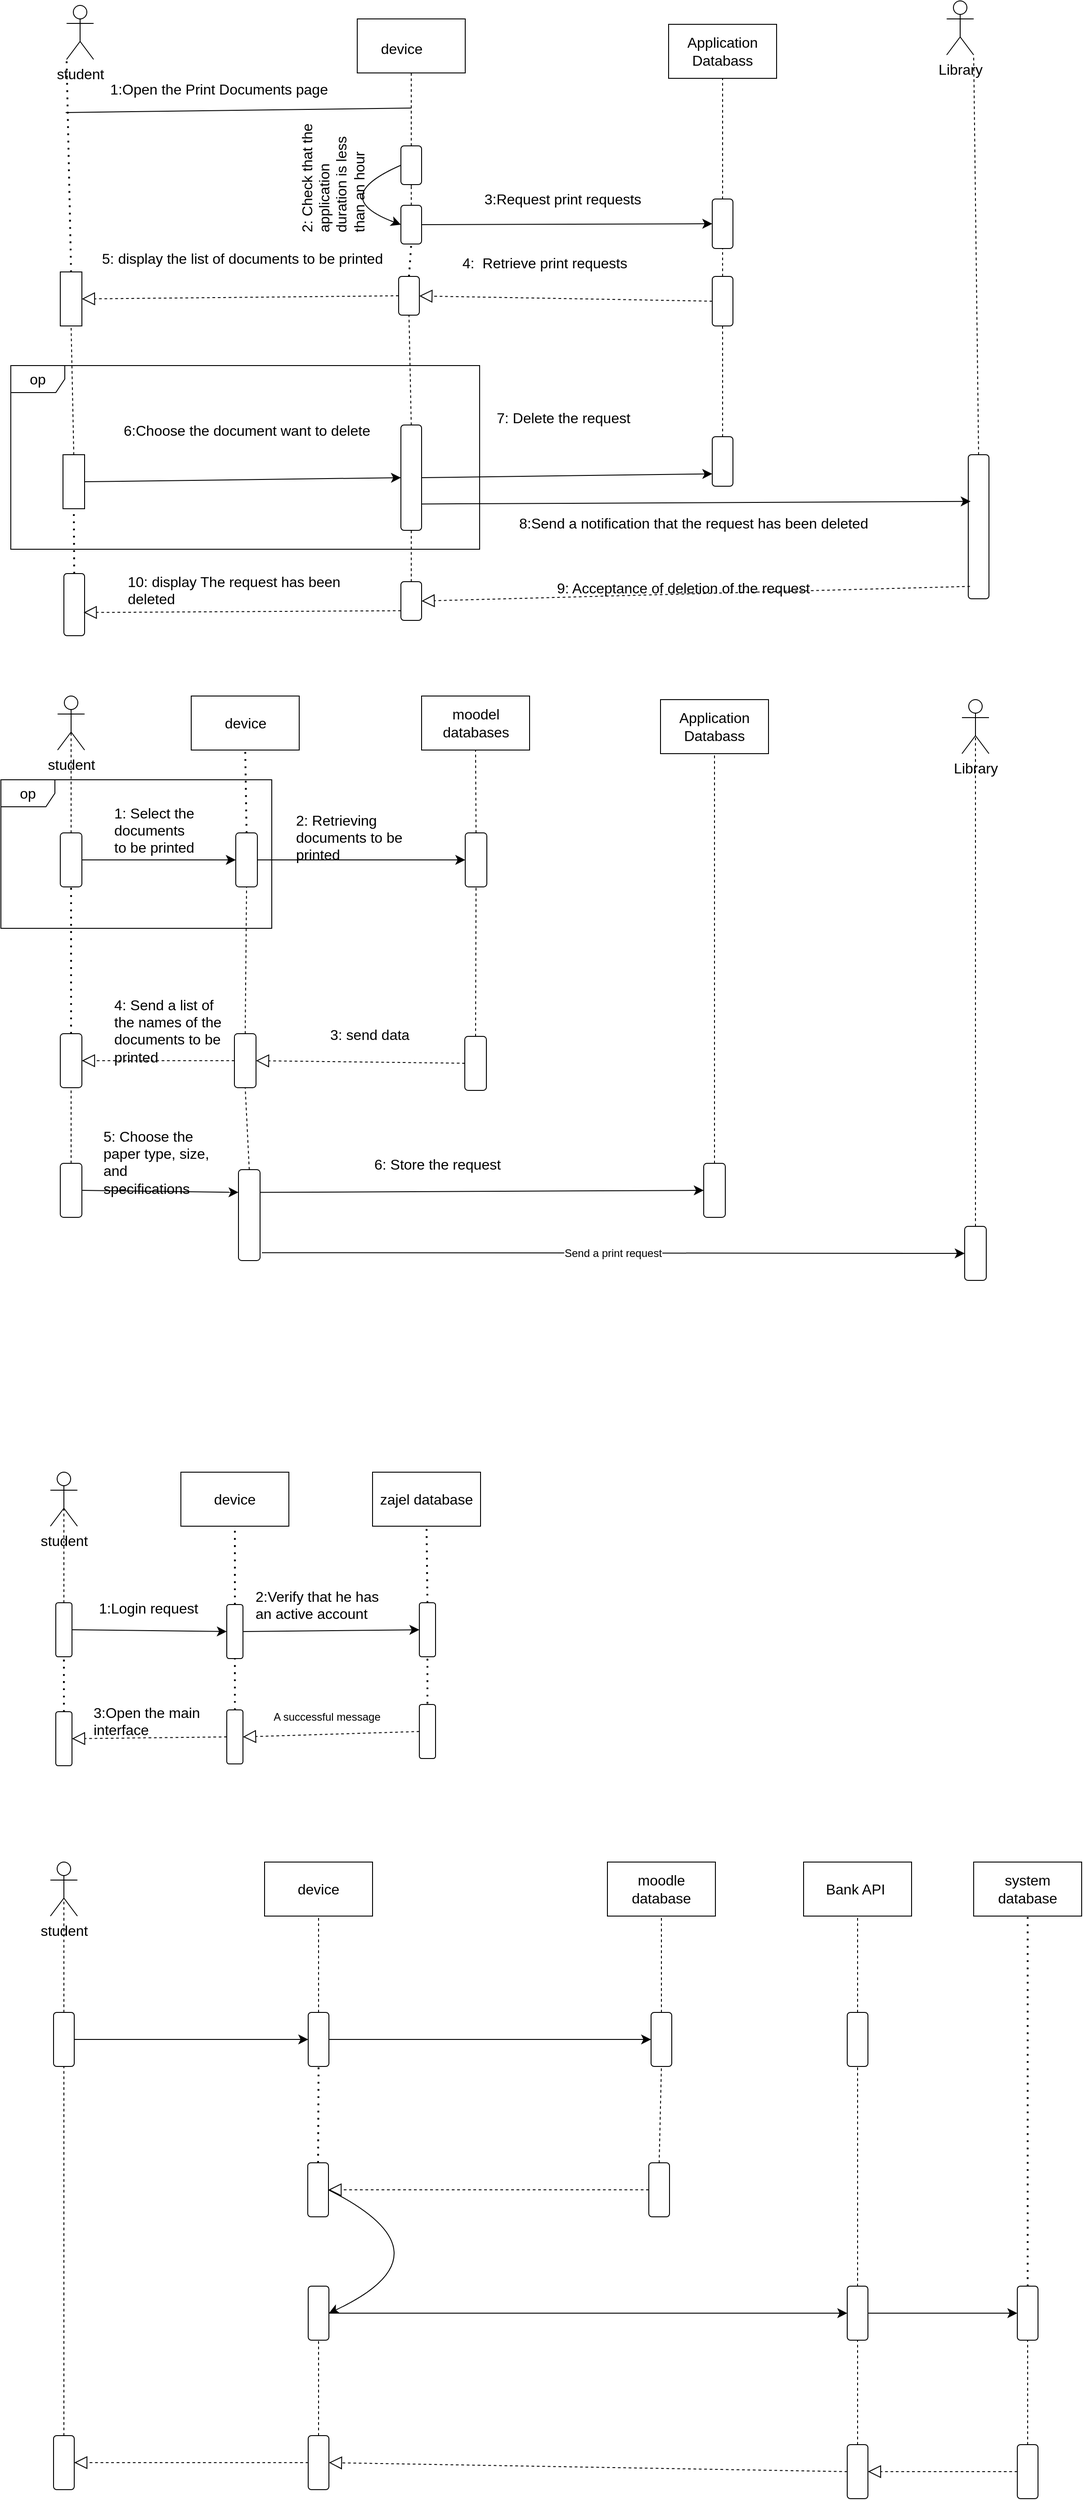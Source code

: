 <mxfile version="21.3.0" type="github">
  <diagram name="Page-1" id="_14LEz57tPDZyepLyran">
    <mxGraphModel dx="1800" dy="849" grid="0" gridSize="10" guides="1" tooltips="1" connect="1" arrows="1" fold="1" page="0" pageScale="1" pageWidth="827" pageHeight="1169" math="0" shadow="0">
      <root>
        <mxCell id="0" />
        <mxCell id="1" parent="0" />
        <mxCell id="Fv8zS5hwz5xopzhGxC3f-1" value="student" style="shape=umlActor;verticalLabelPosition=bottom;verticalAlign=top;html=1;outlineConnect=0;fontSize=16;" parent="1" vertex="1">
          <mxGeometry x="-217" y="24" width="30" height="60" as="geometry" />
        </mxCell>
        <mxCell id="Fv8zS5hwz5xopzhGxC3f-3" value="" style="rounded=0;whiteSpace=wrap;html=1;fontSize=16;" parent="1" vertex="1">
          <mxGeometry x="-224" y="320" width="24" height="60" as="geometry" />
        </mxCell>
        <mxCell id="Fv8zS5hwz5xopzhGxC3f-4" value="" style="endArrow=none;dashed=1;html=1;dashPattern=1 3;strokeWidth=2;rounded=0;fontSize=12;startSize=8;endSize=8;curved=1;exitX=0.5;exitY=0;exitDx=0;exitDy=0;entryX=0;entryY=1;entryDx=0;entryDy=0;entryPerimeter=0;" parent="1" source="Fv8zS5hwz5xopzhGxC3f-3" target="Fv8zS5hwz5xopzhGxC3f-1" edge="1">
          <mxGeometry width="50" height="50" relative="1" as="geometry">
            <mxPoint x="-297" y="158" as="sourcePoint" />
            <mxPoint x="-247" y="108" as="targetPoint" />
          </mxGeometry>
        </mxCell>
        <mxCell id="Fv8zS5hwz5xopzhGxC3f-5" value="" style="endArrow=none;html=1;rounded=0;fontSize=12;startSize=8;endSize=8;curved=1;" parent="1" edge="1">
          <mxGeometry width="50" height="50" relative="1" as="geometry">
            <mxPoint x="-218" y="143" as="sourcePoint" />
            <mxPoint x="166" y="138" as="targetPoint" />
          </mxGeometry>
        </mxCell>
        <mxCell id="Fv8zS5hwz5xopzhGxC3f-6" value="" style="rounded=0;whiteSpace=wrap;html=1;fontSize=16;" parent="1" vertex="1">
          <mxGeometry x="106" y="39" width="120" height="60" as="geometry" />
        </mxCell>
        <mxCell id="Fv8zS5hwz5xopzhGxC3f-7" value="device" style="text;html=1;align=center;verticalAlign=middle;resizable=0;points=[];autosize=1;strokeColor=none;fillColor=none;fontSize=16;" parent="1" vertex="1">
          <mxGeometry x="123" y="56" width="64" height="31" as="geometry" />
        </mxCell>
        <mxCell id="Fv8zS5hwz5xopzhGxC3f-8" value="1:Open the Print Documents page" style="text;html=1;align=center;verticalAlign=middle;resizable=0;points=[];autosize=1;strokeColor=none;fillColor=none;fontSize=16;" parent="1" vertex="1">
          <mxGeometry x="-178" y="101" width="260" height="31" as="geometry" />
        </mxCell>
        <mxCell id="Fv8zS5hwz5xopzhGxC3f-9" value="" style="endArrow=none;dashed=1;html=1;rounded=0;fontSize=12;startSize=8;endSize=8;curved=1;entryX=0.5;entryY=1;entryDx=0;entryDy=0;exitX=0.5;exitY=0;exitDx=0;exitDy=0;" parent="1" source="Fv8zS5hwz5xopzhGxC3f-31" target="Fv8zS5hwz5xopzhGxC3f-6" edge="1">
          <mxGeometry width="50" height="50" relative="1" as="geometry">
            <mxPoint x="166" y="225" as="sourcePoint" />
            <mxPoint x="168" y="220" as="targetPoint" />
          </mxGeometry>
        </mxCell>
        <mxCell id="Fv8zS5hwz5xopzhGxC3f-10" value="Application Databass" style="rounded=0;whiteSpace=wrap;html=1;fontSize=16;" parent="1" vertex="1">
          <mxGeometry x="452" y="45" width="120" height="60" as="geometry" />
        </mxCell>
        <mxCell id="Fv8zS5hwz5xopzhGxC3f-18" value="" style="endArrow=none;dashed=1;html=1;rounded=0;fontSize=12;startSize=8;endSize=8;curved=1;entryX=0.5;entryY=1;entryDx=0;entryDy=0;exitX=0.5;exitY=0;exitDx=0;exitDy=0;" parent="1" source="Fv8zS5hwz5xopzhGxC3f-19" target="Fv8zS5hwz5xopzhGxC3f-10" edge="1">
          <mxGeometry width="50" height="50" relative="1" as="geometry">
            <mxPoint x="508" y="233" as="sourcePoint" />
            <mxPoint x="503" y="217" as="targetPoint" />
          </mxGeometry>
        </mxCell>
        <mxCell id="Fv8zS5hwz5xopzhGxC3f-19" value="" style="rounded=1;whiteSpace=wrap;html=1;fontSize=16;" parent="1" vertex="1">
          <mxGeometry x="500.5" y="239" width="23" height="55" as="geometry" />
        </mxCell>
        <mxCell id="Fv8zS5hwz5xopzhGxC3f-20" value="" style="endArrow=classic;html=1;rounded=0;fontSize=12;startSize=8;endSize=8;curved=1;entryX=0;entryY=0.5;entryDx=0;entryDy=0;exitX=1;exitY=0.5;exitDx=0;exitDy=0;" parent="1" source="Fv8zS5hwz5xopzhGxC3f-49" target="Fv8zS5hwz5xopzhGxC3f-19" edge="1">
          <mxGeometry width="50" height="50" relative="1" as="geometry">
            <mxPoint x="177.5" y="246.5" as="sourcePoint" />
            <mxPoint x="484" y="258" as="targetPoint" />
          </mxGeometry>
        </mxCell>
        <mxCell id="Fv8zS5hwz5xopzhGxC3f-17" value="3:Request print requests" style="text;html=1;align=center;verticalAlign=middle;resizable=0;points=[];autosize=1;strokeColor=none;fillColor=none;fontSize=16;rotation=0;" parent="1" vertex="1">
          <mxGeometry x="238" y="223" width="192" height="31" as="geometry" />
        </mxCell>
        <mxCell id="Fv8zS5hwz5xopzhGxC3f-30" value="" style="endArrow=none;dashed=1;html=1;dashPattern=1 3;strokeWidth=2;rounded=0;fontSize=12;startSize=8;endSize=8;curved=1;exitX=0.5;exitY=0;exitDx=0;exitDy=0;entryX=0.5;entryY=1;entryDx=0;entryDy=0;" parent="1" source="Fv8zS5hwz5xopzhGxC3f-32" target="Fv8zS5hwz5xopzhGxC3f-49" edge="1">
          <mxGeometry width="50" height="50" relative="1" as="geometry">
            <mxPoint x="166" y="298" as="sourcePoint" />
            <mxPoint x="166" y="277" as="targetPoint" />
          </mxGeometry>
        </mxCell>
        <mxCell id="Fv8zS5hwz5xopzhGxC3f-32" value="" style="rounded=1;whiteSpace=wrap;html=1;fontSize=16;" parent="1" vertex="1">
          <mxGeometry x="152" y="325" width="23" height="43" as="geometry" />
        </mxCell>
        <mxCell id="Fv8zS5hwz5xopzhGxC3f-34" value="" style="endArrow=block;dashed=1;endFill=0;endSize=12;html=1;rounded=0;fontSize=12;curved=1;exitX=0;exitY=0.5;exitDx=0;exitDy=0;entryX=1;entryY=0.5;entryDx=0;entryDy=0;" parent="1" source="Fv8zS5hwz5xopzhGxC3f-32" target="Fv8zS5hwz5xopzhGxC3f-3" edge="1">
          <mxGeometry width="160" relative="1" as="geometry">
            <mxPoint x="152" y="338" as="sourcePoint" />
            <mxPoint x="51" y="359" as="targetPoint" />
          </mxGeometry>
        </mxCell>
        <mxCell id="Fv8zS5hwz5xopzhGxC3f-35" value="4:&amp;nbsp; Retrieve print requests" style="text;html=1;align=center;verticalAlign=middle;resizable=0;points=[];autosize=1;strokeColor=none;fillColor=none;fontSize=16;" parent="1" vertex="1">
          <mxGeometry x="213" y="294" width="201" height="31" as="geometry" />
        </mxCell>
        <mxCell id="Fv8zS5hwz5xopzhGxC3f-36" value="5: display the list of documents to be printed" style="text;html=1;align=center;verticalAlign=middle;resizable=0;points=[];autosize=1;strokeColor=none;fillColor=none;fontSize=16;" parent="1" vertex="1">
          <mxGeometry x="-187" y="289" width="330" height="31" as="geometry" />
        </mxCell>
        <mxCell id="Fv8zS5hwz5xopzhGxC3f-37" value="" style="endArrow=none;dashed=1;html=1;rounded=0;fontSize=12;startSize=8;endSize=8;curved=1;entryX=0.5;entryY=1;entryDx=0;entryDy=0;exitX=0.5;exitY=0;exitDx=0;exitDy=0;" parent="1" source="Fv8zS5hwz5xopzhGxC3f-39" target="Fv8zS5hwz5xopzhGxC3f-3" edge="1">
          <mxGeometry width="50" height="50" relative="1" as="geometry">
            <mxPoint x="-214" y="404" as="sourcePoint" />
            <mxPoint x="-258" y="461" as="targetPoint" />
          </mxGeometry>
        </mxCell>
        <mxCell id="Fv8zS5hwz5xopzhGxC3f-39" value="" style="rounded=0;whiteSpace=wrap;html=1;fontSize=16;" parent="1" vertex="1">
          <mxGeometry x="-221" y="523" width="24" height="60" as="geometry" />
        </mxCell>
        <mxCell id="Fv8zS5hwz5xopzhGxC3f-40" value="" style="endArrow=classic;html=1;rounded=0;fontSize=12;startSize=8;endSize=8;curved=1;exitX=1;exitY=0.5;exitDx=0;exitDy=0;entryX=0;entryY=0.5;entryDx=0;entryDy=0;" parent="1" source="Fv8zS5hwz5xopzhGxC3f-39" target="Fv8zS5hwz5xopzhGxC3f-42" edge="1">
          <mxGeometry width="50" height="50" relative="1" as="geometry">
            <mxPoint x="-66" y="475" as="sourcePoint" />
            <mxPoint x="132" y="434" as="targetPoint" />
          </mxGeometry>
        </mxCell>
        <mxCell id="Fv8zS5hwz5xopzhGxC3f-41" value="" style="endArrow=none;dashed=1;html=1;rounded=0;fontSize=12;startSize=8;endSize=8;curved=1;entryX=0.5;entryY=1;entryDx=0;entryDy=0;exitX=0.5;exitY=0;exitDx=0;exitDy=0;" parent="1" source="Fv8zS5hwz5xopzhGxC3f-42" target="Fv8zS5hwz5xopzhGxC3f-32" edge="1">
          <mxGeometry width="50" height="50" relative="1" as="geometry">
            <mxPoint x="166" y="398" as="sourcePoint" />
            <mxPoint x="243" y="439" as="targetPoint" />
          </mxGeometry>
        </mxCell>
        <mxCell id="Fv8zS5hwz5xopzhGxC3f-42" value="" style="rounded=1;whiteSpace=wrap;html=1;fontSize=16;" parent="1" vertex="1">
          <mxGeometry x="154.5" y="490" width="23" height="117" as="geometry" />
        </mxCell>
        <mxCell id="Fv8zS5hwz5xopzhGxC3f-46" value="6:Choose the document want to delete" style="text;html=1;align=center;verticalAlign=middle;resizable=0;points=[];autosize=1;strokeColor=none;fillColor=none;fontSize=16;" parent="1" vertex="1">
          <mxGeometry x="-163" y="480" width="292" height="31" as="geometry" />
        </mxCell>
        <mxCell id="Fv8zS5hwz5xopzhGxC3f-48" value="" style="endArrow=none;dashed=1;html=1;rounded=0;fontSize=12;startSize=8;endSize=8;curved=1;entryX=0.5;entryY=1;entryDx=0;entryDy=0;exitX=0.5;exitY=0;exitDx=0;exitDy=0;" parent="1" target="Fv8zS5hwz5xopzhGxC3f-31" edge="1">
          <mxGeometry width="50" height="50" relative="1" as="geometry">
            <mxPoint x="166" y="225" as="sourcePoint" />
            <mxPoint x="166" y="161" as="targetPoint" />
          </mxGeometry>
        </mxCell>
        <mxCell id="Fv8zS5hwz5xopzhGxC3f-51" style="edgeStyle=none;curved=1;rounded=0;orthogonalLoop=1;jettySize=auto;html=1;exitX=0;exitY=0.5;exitDx=0;exitDy=0;entryX=0;entryY=0.5;entryDx=0;entryDy=0;fontSize=12;startSize=8;endSize=8;" parent="1" source="Fv8zS5hwz5xopzhGxC3f-31" target="Fv8zS5hwz5xopzhGxC3f-49" edge="1">
          <mxGeometry relative="1" as="geometry">
            <Array as="points">
              <mxPoint x="73" y="237" />
            </Array>
          </mxGeometry>
        </mxCell>
        <mxCell id="Fv8zS5hwz5xopzhGxC3f-31" value="" style="rounded=1;whiteSpace=wrap;html=1;fontSize=16;" parent="1" vertex="1">
          <mxGeometry x="154.5" y="180" width="23" height="43" as="geometry" />
        </mxCell>
        <mxCell id="Fv8zS5hwz5xopzhGxC3f-49" value="" style="rounded=1;whiteSpace=wrap;html=1;fontSize=16;" parent="1" vertex="1">
          <mxGeometry x="154.5" y="246" width="23" height="43" as="geometry" />
        </mxCell>
        <mxCell id="Fv8zS5hwz5xopzhGxC3f-52" value="2: Check that the application duration is less than an hour" style="text;whiteSpace=wrap;html=1;fontSize=16;rotation=-90;" parent="1" vertex="1">
          <mxGeometry x="-15" y="189" width="138" height="41" as="geometry" />
        </mxCell>
        <mxCell id="Fv8zS5hwz5xopzhGxC3f-53" value="" style="rounded=1;whiteSpace=wrap;html=1;fontSize=16;" parent="1" vertex="1">
          <mxGeometry x="500.5" y="325" width="23" height="55" as="geometry" />
        </mxCell>
        <mxCell id="Fv8zS5hwz5xopzhGxC3f-54" value="" style="endArrow=none;dashed=1;html=1;rounded=0;fontSize=12;startSize=8;endSize=8;curved=1;entryX=0.5;entryY=1;entryDx=0;entryDy=0;exitX=0.5;exitY=0;exitDx=0;exitDy=0;" parent="1" source="Fv8zS5hwz5xopzhGxC3f-53" target="Fv8zS5hwz5xopzhGxC3f-19" edge="1">
          <mxGeometry width="50" height="50" relative="1" as="geometry">
            <mxPoint x="295" y="535" as="sourcePoint" />
            <mxPoint x="345" y="485" as="targetPoint" />
          </mxGeometry>
        </mxCell>
        <mxCell id="Fv8zS5hwz5xopzhGxC3f-55" value="" style="endArrow=none;dashed=1;html=1;rounded=0;fontSize=12;startSize=8;endSize=8;curved=1;exitX=0.5;exitY=0;exitDx=0;exitDy=0;entryX=0.5;entryY=1;entryDx=0;entryDy=0;" parent="1" source="Fv8zS5hwz5xopzhGxC3f-49" target="Fv8zS5hwz5xopzhGxC3f-31" edge="1">
          <mxGeometry width="50" height="50" relative="1" as="geometry">
            <mxPoint x="522" y="249" as="sourcePoint" />
            <mxPoint x="168" y="226" as="targetPoint" />
          </mxGeometry>
        </mxCell>
        <mxCell id="Fv8zS5hwz5xopzhGxC3f-57" value="" style="endArrow=block;dashed=1;endFill=0;endSize=12;html=1;rounded=0;fontSize=12;curved=1;exitX=0;exitY=0.5;exitDx=0;exitDy=0;" parent="1" source="Fv8zS5hwz5xopzhGxC3f-53" target="Fv8zS5hwz5xopzhGxC3f-32" edge="1">
          <mxGeometry width="160" relative="1" as="geometry">
            <mxPoint x="278" y="364" as="sourcePoint" />
            <mxPoint x="438" y="364" as="targetPoint" />
          </mxGeometry>
        </mxCell>
        <mxCell id="Fv8zS5hwz5xopzhGxC3f-58" value="" style="endArrow=none;dashed=1;html=1;rounded=0;fontSize=12;startSize=8;endSize=8;curved=1;entryX=0.5;entryY=1;entryDx=0;entryDy=0;exitX=0.5;exitY=0;exitDx=0;exitDy=0;" parent="1" source="Fv8zS5hwz5xopzhGxC3f-59" target="Fv8zS5hwz5xopzhGxC3f-53" edge="1">
          <mxGeometry width="50" height="50" relative="1" as="geometry">
            <mxPoint x="508" y="466" as="sourcePoint" />
            <mxPoint x="465" y="465" as="targetPoint" />
          </mxGeometry>
        </mxCell>
        <mxCell id="Fv8zS5hwz5xopzhGxC3f-59" value="" style="rounded=1;whiteSpace=wrap;html=1;fontSize=16;" parent="1" vertex="1">
          <mxGeometry x="500.5" y="503" width="23" height="55" as="geometry" />
        </mxCell>
        <mxCell id="Fv8zS5hwz5xopzhGxC3f-60" value="" style="endArrow=classic;html=1;rounded=0;fontSize=12;startSize=8;endSize=8;curved=1;exitX=1;exitY=0.5;exitDx=0;exitDy=0;entryX=0;entryY=0.75;entryDx=0;entryDy=0;" parent="1" source="Fv8zS5hwz5xopzhGxC3f-42" target="Fv8zS5hwz5xopzhGxC3f-59" edge="1">
          <mxGeometry width="50" height="50" relative="1" as="geometry">
            <mxPoint x="280" y="578" as="sourcePoint" />
            <mxPoint x="330" y="528" as="targetPoint" />
          </mxGeometry>
        </mxCell>
        <mxCell id="Fv8zS5hwz5xopzhGxC3f-61" value="7: Delete the request" style="text;whiteSpace=wrap;html=1;fontSize=16;" parent="1" vertex="1">
          <mxGeometry x="259.003" y="466.0" width="159" height="41" as="geometry" />
        </mxCell>
        <mxCell id="Fv8zS5hwz5xopzhGxC3f-63" value="" style="endArrow=none;dashed=1;html=1;rounded=0;fontSize=12;startSize=8;endSize=8;curved=1;entryX=1;entryY=1;entryDx=0;entryDy=0;exitX=0.5;exitY=0;exitDx=0;exitDy=0;entryPerimeter=0;" parent="1" source="Fv8zS5hwz5xopzhGxC3f-64" target="Fv8zS5hwz5xopzhGxC3f-78" edge="1">
          <mxGeometry width="50" height="50" relative="1" as="geometry">
            <mxPoint x="782" y="409" as="sourcePoint" />
            <mxPoint x="782" y="105" as="targetPoint" />
          </mxGeometry>
        </mxCell>
        <mxCell id="Fv8zS5hwz5xopzhGxC3f-64" value="" style="rounded=1;whiteSpace=wrap;html=1;fontSize=16;" parent="1" vertex="1">
          <mxGeometry x="785" y="523" width="23" height="160" as="geometry" />
        </mxCell>
        <mxCell id="Fv8zS5hwz5xopzhGxC3f-66" value="" style="endArrow=classic;html=1;rounded=0;fontSize=12;startSize=8;endSize=8;curved=1;exitX=1;exitY=0.75;exitDx=0;exitDy=0;entryX=0.116;entryY=0.324;entryDx=0;entryDy=0;entryPerimeter=0;" parent="1" source="Fv8zS5hwz5xopzhGxC3f-42" target="Fv8zS5hwz5xopzhGxC3f-64" edge="1">
          <mxGeometry width="50" height="50" relative="1" as="geometry">
            <mxPoint x="213" y="601" as="sourcePoint" />
            <mxPoint x="743" y="564" as="targetPoint" />
          </mxGeometry>
        </mxCell>
        <mxCell id="Fv8zS5hwz5xopzhGxC3f-68" value="8:Send a notification that the request has been deleted" style="text;whiteSpace=wrap;html=1;fontSize=16;" parent="1" vertex="1">
          <mxGeometry x="284.003" y="582.997" width="403" height="41" as="geometry" />
        </mxCell>
        <mxCell id="Fv8zS5hwz5xopzhGxC3f-69" value="" style="endArrow=none;dashed=1;html=1;rounded=0;fontSize=12;startSize=8;endSize=8;curved=1;entryX=0.5;entryY=1;entryDx=0;entryDy=0;exitX=0.5;exitY=0;exitDx=0;exitDy=0;" parent="1" source="Fv8zS5hwz5xopzhGxC3f-70" target="Fv8zS5hwz5xopzhGxC3f-42" edge="1">
          <mxGeometry width="50" height="50" relative="1" as="geometry">
            <mxPoint x="162" y="667" as="sourcePoint" />
            <mxPoint x="160" y="689" as="targetPoint" />
          </mxGeometry>
        </mxCell>
        <mxCell id="Fv8zS5hwz5xopzhGxC3f-70" value="" style="rounded=1;whiteSpace=wrap;html=1;fontSize=16;" parent="1" vertex="1">
          <mxGeometry x="154.5" y="664" width="23" height="43" as="geometry" />
        </mxCell>
        <mxCell id="Fv8zS5hwz5xopzhGxC3f-71" value="" style="endArrow=block;dashed=1;endFill=0;endSize=12;html=1;rounded=0;fontSize=12;curved=1;exitX=0.087;exitY=0.914;exitDx=0;exitDy=0;entryX=1;entryY=0.5;entryDx=0;entryDy=0;exitPerimeter=0;" parent="1" source="Fv8zS5hwz5xopzhGxC3f-64" target="Fv8zS5hwz5xopzhGxC3f-70" edge="1">
          <mxGeometry width="160" relative="1" as="geometry">
            <mxPoint x="585" y="670" as="sourcePoint" />
            <mxPoint x="259" y="664" as="targetPoint" />
          </mxGeometry>
        </mxCell>
        <mxCell id="Fv8zS5hwz5xopzhGxC3f-72" value="9: Acceptance of deletion of the request" style="text;whiteSpace=wrap;html=1;fontSize=16;" parent="1" vertex="1">
          <mxGeometry x="326.0" y="655.0" width="292" height="41" as="geometry" />
        </mxCell>
        <mxCell id="Fv8zS5hwz5xopzhGxC3f-73" value="" style="endArrow=none;dashed=1;html=1;dashPattern=1 3;strokeWidth=2;rounded=0;fontSize=12;startSize=8;endSize=8;curved=1;entryX=0.5;entryY=1;entryDx=0;entryDy=0;exitX=0.5;exitY=0;exitDx=0;exitDy=0;" parent="1" source="Fv8zS5hwz5xopzhGxC3f-74" target="Fv8zS5hwz5xopzhGxC3f-39" edge="1">
          <mxGeometry width="50" height="50" relative="1" as="geometry">
            <mxPoint x="-209" y="645" as="sourcePoint" />
            <mxPoint x="-261" y="652" as="targetPoint" />
          </mxGeometry>
        </mxCell>
        <mxCell id="Fv8zS5hwz5xopzhGxC3f-74" value="" style="rounded=1;whiteSpace=wrap;html=1;fontSize=16;" parent="1" vertex="1">
          <mxGeometry x="-220" y="655" width="23" height="69" as="geometry" />
        </mxCell>
        <mxCell id="Fv8zS5hwz5xopzhGxC3f-75" value="" style="endArrow=block;dashed=1;endFill=0;endSize=12;html=1;rounded=0;fontSize=12;curved=1;exitX=0;exitY=0.75;exitDx=0;exitDy=0;entryX=0.957;entryY=0.627;entryDx=0;entryDy=0;entryPerimeter=0;" parent="1" source="Fv8zS5hwz5xopzhGxC3f-70" target="Fv8zS5hwz5xopzhGxC3f-74" edge="1">
          <mxGeometry width="160" relative="1" as="geometry">
            <mxPoint x="477" y="792" as="sourcePoint" />
            <mxPoint x="-115" y="800" as="targetPoint" />
          </mxGeometry>
        </mxCell>
        <mxCell id="Fv8zS5hwz5xopzhGxC3f-76" value="10: display The request has been deleted" style="text;whiteSpace=wrap;html=1;fontSize=16;" parent="1" vertex="1">
          <mxGeometry x="-151.0" y="648.0" width="285" height="41" as="geometry" />
        </mxCell>
        <mxCell id="Fv8zS5hwz5xopzhGxC3f-77" value="op" style="shape=umlFrame;whiteSpace=wrap;html=1;pointerEvents=0;fontSize=16;" parent="1" vertex="1">
          <mxGeometry x="-279" y="424" width="521" height="204" as="geometry" />
        </mxCell>
        <mxCell id="Fv8zS5hwz5xopzhGxC3f-78" value="Library" style="shape=umlActor;verticalLabelPosition=bottom;verticalAlign=top;html=1;outlineConnect=0;fontSize=16;" parent="1" vertex="1">
          <mxGeometry x="761" y="19" width="30" height="60" as="geometry" />
        </mxCell>
        <mxCell id="Fv8zS5hwz5xopzhGxC3f-81" value="student" style="shape=umlActor;verticalLabelPosition=bottom;verticalAlign=top;html=1;outlineConnect=0;fontSize=16;" parent="1" vertex="1">
          <mxGeometry x="-227" y="791" width="30" height="60" as="geometry" />
        </mxCell>
        <mxCell id="Fv8zS5hwz5xopzhGxC3f-82" value="device" style="rounded=0;whiteSpace=wrap;html=1;fontSize=16;" parent="1" vertex="1">
          <mxGeometry x="-78.5" y="791" width="120" height="60" as="geometry" />
        </mxCell>
        <mxCell id="Fv8zS5hwz5xopzhGxC3f-83" value="" style="endArrow=none;dashed=1;html=1;rounded=0;fontSize=12;startSize=8;endSize=8;curved=1;entryX=0.5;entryY=0.5;entryDx=0;entryDy=0;entryPerimeter=0;exitX=0.5;exitY=0;exitDx=0;exitDy=0;" parent="1" source="Fv8zS5hwz5xopzhGxC3f-84" target="Fv8zS5hwz5xopzhGxC3f-81" edge="1">
          <mxGeometry width="50" height="50" relative="1" as="geometry">
            <mxPoint x="-212" y="950" as="sourcePoint" />
            <mxPoint x="-165" y="941" as="targetPoint" />
          </mxGeometry>
        </mxCell>
        <mxCell id="Fv8zS5hwz5xopzhGxC3f-88" style="edgeStyle=none;curved=1;rounded=0;orthogonalLoop=1;jettySize=auto;html=1;exitX=1;exitY=0.5;exitDx=0;exitDy=0;fontSize=12;startSize=8;endSize=8;" parent="1" source="Fv8zS5hwz5xopzhGxC3f-84" target="Fv8zS5hwz5xopzhGxC3f-86" edge="1">
          <mxGeometry relative="1" as="geometry" />
        </mxCell>
        <mxCell id="Fv8zS5hwz5xopzhGxC3f-84" value="" style="rounded=1;whiteSpace=wrap;html=1;fontSize=16;" parent="1" vertex="1">
          <mxGeometry x="-224" y="943" width="24" height="60" as="geometry" />
        </mxCell>
        <mxCell id="Fv8zS5hwz5xopzhGxC3f-85" value="" style="endArrow=none;dashed=1;html=1;dashPattern=1 3;strokeWidth=2;rounded=0;fontSize=12;startSize=8;endSize=8;curved=1;entryX=0.5;entryY=1;entryDx=0;entryDy=0;exitX=0.5;exitY=0;exitDx=0;exitDy=0;" parent="1" source="Fv8zS5hwz5xopzhGxC3f-86" target="Fv8zS5hwz5xopzhGxC3f-82" edge="1">
          <mxGeometry width="50" height="50" relative="1" as="geometry">
            <mxPoint x="-18" y="915" as="sourcePoint" />
            <mxPoint x="24" y="943" as="targetPoint" />
          </mxGeometry>
        </mxCell>
        <mxCell id="Fv8zS5hwz5xopzhGxC3f-93" style="edgeStyle=none;curved=1;rounded=0;orthogonalLoop=1;jettySize=auto;html=1;exitX=1;exitY=0.5;exitDx=0;exitDy=0;entryX=0;entryY=0.5;entryDx=0;entryDy=0;fontSize=12;startSize=8;endSize=8;" parent="1" source="Fv8zS5hwz5xopzhGxC3f-86" target="Fv8zS5hwz5xopzhGxC3f-92" edge="1">
          <mxGeometry relative="1" as="geometry" />
        </mxCell>
        <mxCell id="Fv8zS5hwz5xopzhGxC3f-86" value="" style="rounded=1;whiteSpace=wrap;html=1;fontSize=16;" parent="1" vertex="1">
          <mxGeometry x="-29" y="943" width="24" height="60" as="geometry" />
        </mxCell>
        <mxCell id="Fv8zS5hwz5xopzhGxC3f-89" value="1: Select the documents to be printed" style="text;whiteSpace=wrap;html=1;fontSize=16;" parent="1" vertex="1">
          <mxGeometry x="-166" y="905" width="91" height="41" as="geometry" />
        </mxCell>
        <mxCell id="Fv8zS5hwz5xopzhGxC3f-90" value="moodel databases" style="rounded=0;whiteSpace=wrap;html=1;fontSize=16;" parent="1" vertex="1">
          <mxGeometry x="177.5" y="791" width="120" height="60" as="geometry" />
        </mxCell>
        <mxCell id="Fv8zS5hwz5xopzhGxC3f-91" value="" style="endArrow=none;dashed=1;html=1;rounded=0;fontSize=12;startSize=8;endSize=8;curved=1;entryX=0.5;entryY=1;entryDx=0;entryDy=0;exitX=0.5;exitY=0;exitDx=0;exitDy=0;" parent="1" source="Fv8zS5hwz5xopzhGxC3f-92" target="Fv8zS5hwz5xopzhGxC3f-90" edge="1">
          <mxGeometry width="50" height="50" relative="1" as="geometry">
            <mxPoint x="233" y="914" as="sourcePoint" />
            <mxPoint x="235" y="927" as="targetPoint" />
          </mxGeometry>
        </mxCell>
        <mxCell id="Fv8zS5hwz5xopzhGxC3f-92" value="" style="rounded=1;whiteSpace=wrap;html=1;fontSize=16;" parent="1" vertex="1">
          <mxGeometry x="226" y="943" width="24" height="60" as="geometry" />
        </mxCell>
        <mxCell id="Fv8zS5hwz5xopzhGxC3f-94" value="2: Retrieving documents to be printed" style="text;whiteSpace=wrap;html=1;fontSize=16;" parent="1" vertex="1">
          <mxGeometry x="36" y="913" width="139" height="41" as="geometry" />
        </mxCell>
        <mxCell id="Fv8zS5hwz5xopzhGxC3f-95" value="" style="endArrow=none;dashed=1;html=1;rounded=0;fontSize=12;startSize=8;endSize=8;curved=1;entryX=0.5;entryY=1;entryDx=0;entryDy=0;exitX=0.5;exitY=0;exitDx=0;exitDy=0;" parent="1" source="Fv8zS5hwz5xopzhGxC3f-98" target="Fv8zS5hwz5xopzhGxC3f-92" edge="1">
          <mxGeometry width="50" height="50" relative="1" as="geometry">
            <mxPoint x="238" y="1058" as="sourcePoint" />
            <mxPoint x="237" y="1062" as="targetPoint" />
          </mxGeometry>
        </mxCell>
        <mxCell id="Fv8zS5hwz5xopzhGxC3f-96" value="" style="rounded=1;whiteSpace=wrap;html=1;fontSize=16;" parent="1" vertex="1">
          <mxGeometry x="-224" y="1166" width="24" height="60" as="geometry" />
        </mxCell>
        <mxCell id="Fv8zS5hwz5xopzhGxC3f-97" value="" style="rounded=1;whiteSpace=wrap;html=1;fontSize=16;" parent="1" vertex="1">
          <mxGeometry x="-30.5" y="1166" width="24" height="60" as="geometry" />
        </mxCell>
        <mxCell id="Fv8zS5hwz5xopzhGxC3f-98" value="" style="rounded=1;whiteSpace=wrap;html=1;fontSize=16;" parent="1" vertex="1">
          <mxGeometry x="225.5" y="1169" width="24" height="60" as="geometry" />
        </mxCell>
        <mxCell id="Fv8zS5hwz5xopzhGxC3f-101" value="" style="endArrow=none;dashed=1;html=1;rounded=0;fontSize=12;startSize=8;endSize=8;curved=1;entryX=0.5;entryY=1;entryDx=0;entryDy=0;exitX=0.5;exitY=0;exitDx=0;exitDy=0;" parent="1" source="Fv8zS5hwz5xopzhGxC3f-97" target="Fv8zS5hwz5xopzhGxC3f-86" edge="1">
          <mxGeometry width="50" height="50" relative="1" as="geometry">
            <mxPoint x="-46" y="1259" as="sourcePoint" />
            <mxPoint x="4" y="1209" as="targetPoint" />
          </mxGeometry>
        </mxCell>
        <mxCell id="Fv8zS5hwz5xopzhGxC3f-102" value="" style="endArrow=none;dashed=1;html=1;dashPattern=1 3;strokeWidth=2;rounded=0;fontSize=12;startSize=8;endSize=8;curved=1;entryX=0.5;entryY=1;entryDx=0;entryDy=0;exitX=0.5;exitY=0;exitDx=0;exitDy=0;" parent="1" source="Fv8zS5hwz5xopzhGxC3f-96" target="Fv8zS5hwz5xopzhGxC3f-84" edge="1">
          <mxGeometry width="50" height="50" relative="1" as="geometry">
            <mxPoint x="-365" y="1261" as="sourcePoint" />
            <mxPoint x="-315" y="1211" as="targetPoint" />
          </mxGeometry>
        </mxCell>
        <mxCell id="Fv8zS5hwz5xopzhGxC3f-103" value="" style="endArrow=block;dashed=1;endFill=0;endSize=12;html=1;rounded=0;fontSize=12;curved=1;entryX=1;entryY=0.5;entryDx=0;entryDy=0;" parent="1" source="Fv8zS5hwz5xopzhGxC3f-98" target="Fv8zS5hwz5xopzhGxC3f-97" edge="1">
          <mxGeometry width="160" relative="1" as="geometry">
            <mxPoint x="73" y="1215" as="sourcePoint" />
            <mxPoint x="233" y="1215" as="targetPoint" />
          </mxGeometry>
        </mxCell>
        <mxCell id="Fv8zS5hwz5xopzhGxC3f-104" value="" style="endArrow=block;dashed=1;endFill=0;endSize=12;html=1;rounded=0;fontSize=12;curved=1;exitX=0;exitY=0.5;exitDx=0;exitDy=0;entryX=1;entryY=0.5;entryDx=0;entryDy=0;" parent="1" source="Fv8zS5hwz5xopzhGxC3f-97" target="Fv8zS5hwz5xopzhGxC3f-96" edge="1">
          <mxGeometry width="160" relative="1" as="geometry">
            <mxPoint x="-117" y="1177" as="sourcePoint" />
            <mxPoint x="43" y="1177" as="targetPoint" />
          </mxGeometry>
        </mxCell>
        <mxCell id="Fv8zS5hwz5xopzhGxC3f-105" value="op" style="shape=umlFrame;whiteSpace=wrap;html=1;pointerEvents=0;fontSize=16;" parent="1" vertex="1">
          <mxGeometry x="-290" y="884" width="301" height="165" as="geometry" />
        </mxCell>
        <mxCell id="Fv8zS5hwz5xopzhGxC3f-106" value="4: Send a list of the names of the documents to be printed" style="text;whiteSpace=wrap;html=1;fontSize=16;" parent="1" vertex="1">
          <mxGeometry x="-166" y="1118" width="122" height="41" as="geometry" />
        </mxCell>
        <mxCell id="Fv8zS5hwz5xopzhGxC3f-107" value="3: send data" style="text;whiteSpace=wrap;html=1;fontSize=16;" parent="1" vertex="1">
          <mxGeometry x="73.999" y="1150.998" width="98" height="41" as="geometry" />
        </mxCell>
        <mxCell id="Fv8zS5hwz5xopzhGxC3f-108" value="" style="endArrow=none;dashed=1;html=1;rounded=0;fontSize=12;startSize=8;endSize=8;curved=1;entryX=0.5;entryY=1;entryDx=0;entryDy=0;exitX=0.5;exitY=0;exitDx=0;exitDy=0;" parent="1" source="Fv8zS5hwz5xopzhGxC3f-114" target="Fv8zS5hwz5xopzhGxC3f-96" edge="1">
          <mxGeometry width="50" height="50" relative="1" as="geometry">
            <mxPoint x="-216" y="1292" as="sourcePoint" />
            <mxPoint x="-215" y="1298" as="targetPoint" />
          </mxGeometry>
        </mxCell>
        <mxCell id="Fv8zS5hwz5xopzhGxC3f-111" value="" style="endArrow=none;dashed=1;html=1;rounded=0;fontSize=12;startSize=8;endSize=8;curved=1;entryX=0.5;entryY=1;entryDx=0;entryDy=0;exitX=0.5;exitY=0;exitDx=0;exitDy=0;" parent="1" source="Fv8zS5hwz5xopzhGxC3f-113" target="Fv8zS5hwz5xopzhGxC3f-97" edge="1">
          <mxGeometry width="50" height="50" relative="1" as="geometry">
            <mxPoint x="7" y="1300" as="sourcePoint" />
            <mxPoint x="11" y="1234" as="targetPoint" />
          </mxGeometry>
        </mxCell>
        <mxCell id="Fv8zS5hwz5xopzhGxC3f-113" value="" style="rounded=1;whiteSpace=wrap;html=1;fontSize=16;" parent="1" vertex="1">
          <mxGeometry x="-26" y="1317" width="24" height="101" as="geometry" />
        </mxCell>
        <mxCell id="Fv8zS5hwz5xopzhGxC3f-114" value="" style="rounded=1;whiteSpace=wrap;html=1;fontSize=16;" parent="1" vertex="1">
          <mxGeometry x="-224" y="1310" width="24" height="60" as="geometry" />
        </mxCell>
        <mxCell id="Fv8zS5hwz5xopzhGxC3f-115" value="" style="endArrow=classic;html=1;rounded=0;fontSize=12;startSize=8;endSize=8;curved=1;exitX=1;exitY=0.5;exitDx=0;exitDy=0;entryX=0;entryY=0.25;entryDx=0;entryDy=0;" parent="1" source="Fv8zS5hwz5xopzhGxC3f-114" target="Fv8zS5hwz5xopzhGxC3f-113" edge="1">
          <mxGeometry width="50" height="50" relative="1" as="geometry">
            <mxPoint x="-182" y="1418" as="sourcePoint" />
            <mxPoint x="-132" y="1368" as="targetPoint" />
          </mxGeometry>
        </mxCell>
        <mxCell id="Fv8zS5hwz5xopzhGxC3f-117" value="5: Choose the paper type, size, and specifications" style="text;whiteSpace=wrap;html=1;fontSize=16;" parent="1" vertex="1">
          <mxGeometry x="-178" y="1264" width="122" height="41" as="geometry" />
        </mxCell>
        <mxCell id="Fv8zS5hwz5xopzhGxC3f-118" value="" style="endArrow=classic;html=1;rounded=0;fontSize=12;startSize=8;endSize=8;curved=1;exitX=1;exitY=0.25;exitDx=0;exitDy=0;entryX=0;entryY=0.5;entryDx=0;entryDy=0;" parent="1" source="Fv8zS5hwz5xopzhGxC3f-113" target="Fv8zS5hwz5xopzhGxC3f-121" edge="1">
          <mxGeometry width="50" height="50" relative="1" as="geometry">
            <mxPoint x="63" y="1466" as="sourcePoint" />
            <mxPoint x="347" y="1356" as="targetPoint" />
          </mxGeometry>
        </mxCell>
        <mxCell id="Fv8zS5hwz5xopzhGxC3f-119" value="Application Databass" style="rounded=0;whiteSpace=wrap;html=1;fontSize=16;" parent="1" vertex="1">
          <mxGeometry x="443" y="795" width="120" height="60" as="geometry" />
        </mxCell>
        <mxCell id="Fv8zS5hwz5xopzhGxC3f-120" value="" style="endArrow=none;dashed=1;html=1;rounded=0;fontSize=12;startSize=8;endSize=8;curved=1;entryX=0.5;entryY=1;entryDx=0;entryDy=0;exitX=0.5;exitY=0;exitDx=0;exitDy=0;" parent="1" source="Fv8zS5hwz5xopzhGxC3f-121" target="Fv8zS5hwz5xopzhGxC3f-119" edge="1">
          <mxGeometry width="50" height="50" relative="1" as="geometry">
            <mxPoint x="503" y="1268" as="sourcePoint" />
            <mxPoint x="431" y="960" as="targetPoint" />
          </mxGeometry>
        </mxCell>
        <mxCell id="Fv8zS5hwz5xopzhGxC3f-121" value="" style="rounded=1;whiteSpace=wrap;html=1;fontSize=16;" parent="1" vertex="1">
          <mxGeometry x="491" y="1310" width="24" height="60" as="geometry" />
        </mxCell>
        <mxCell id="Fv8zS5hwz5xopzhGxC3f-122" value="6: Store the request" style="text;whiteSpace=wrap;html=1;fontSize=16;" parent="1" vertex="1">
          <mxGeometry x="123.005" y="1294.999" width="269" height="41" as="geometry" />
        </mxCell>
        <mxCell id="Fv8zS5hwz5xopzhGxC3f-123" value="Library" style="shape=umlActor;verticalLabelPosition=bottom;verticalAlign=top;html=1;outlineConnect=0;fontSize=16;" parent="1" vertex="1">
          <mxGeometry x="778" y="795" width="30" height="60" as="geometry" />
        </mxCell>
        <mxCell id="Fv8zS5hwz5xopzhGxC3f-124" value="" style="endArrow=none;dashed=1;html=1;rounded=0;fontSize=12;startSize=8;endSize=8;curved=1;entryX=0.5;entryY=0.5;entryDx=0;entryDy=0;entryPerimeter=0;exitX=0.5;exitY=0;exitDx=0;exitDy=0;" parent="1" source="Fv8zS5hwz5xopzhGxC3f-125" target="Fv8zS5hwz5xopzhGxC3f-123" edge="1">
          <mxGeometry width="50" height="50" relative="1" as="geometry">
            <mxPoint x="807" y="1267" as="sourcePoint" />
            <mxPoint x="938" y="1034" as="targetPoint" />
          </mxGeometry>
        </mxCell>
        <mxCell id="Fv8zS5hwz5xopzhGxC3f-125" value="" style="rounded=1;whiteSpace=wrap;html=1;fontSize=16;" parent="1" vertex="1">
          <mxGeometry x="781" y="1380" width="24" height="60" as="geometry" />
        </mxCell>
        <mxCell id="Fv8zS5hwz5xopzhGxC3f-126" value="Send a print request" style="endArrow=classic;html=1;rounded=0;fontSize=12;startSize=8;endSize=8;curved=1;exitX=1.083;exitY=0.913;exitDx=0;exitDy=0;exitPerimeter=0;entryX=0;entryY=0.5;entryDx=0;entryDy=0;" parent="1" source="Fv8zS5hwz5xopzhGxC3f-113" target="Fv8zS5hwz5xopzhGxC3f-125" edge="1">
          <mxGeometry width="50" height="50" relative="1" as="geometry">
            <mxPoint x="9" y="1489" as="sourcePoint" />
            <mxPoint x="59" y="1439" as="targetPoint" />
          </mxGeometry>
        </mxCell>
        <mxCell id="vjZ6BhdM0IFgR95BgRkI-1" value="student" style="shape=umlActor;verticalLabelPosition=bottom;verticalAlign=top;html=1;outlineConnect=0;fontSize=16;" vertex="1" parent="1">
          <mxGeometry x="-235" y="1653" width="30" height="60" as="geometry" />
        </mxCell>
        <mxCell id="vjZ6BhdM0IFgR95BgRkI-2" value="" style="endArrow=none;dashed=1;html=1;rounded=0;fontSize=12;startSize=8;endSize=8;curved=1;entryX=0.5;entryY=0.5;entryDx=0;entryDy=0;entryPerimeter=0;exitX=0.5;exitY=0;exitDx=0;exitDy=0;" edge="1" parent="1" source="vjZ6BhdM0IFgR95BgRkI-3" target="vjZ6BhdM0IFgR95BgRkI-1">
          <mxGeometry width="50" height="50" relative="1" as="geometry">
            <mxPoint x="-225" y="1816" as="sourcePoint" />
            <mxPoint x="-232" y="1821" as="targetPoint" />
          </mxGeometry>
        </mxCell>
        <mxCell id="vjZ6BhdM0IFgR95BgRkI-3" value="" style="rounded=1;whiteSpace=wrap;html=1;fontSize=16;" vertex="1" parent="1">
          <mxGeometry x="-229" y="1798" width="18" height="60" as="geometry" />
        </mxCell>
        <mxCell id="vjZ6BhdM0IFgR95BgRkI-4" value="device" style="rounded=0;whiteSpace=wrap;html=1;fontSize=16;" vertex="1" parent="1">
          <mxGeometry x="-90" y="1653" width="120" height="60" as="geometry" />
        </mxCell>
        <mxCell id="vjZ6BhdM0IFgR95BgRkI-5" value="zajel database" style="rounded=0;whiteSpace=wrap;html=1;fontSize=16;" vertex="1" parent="1">
          <mxGeometry x="123" y="1653" width="120" height="60" as="geometry" />
        </mxCell>
        <mxCell id="vjZ6BhdM0IFgR95BgRkI-7" value="" style="endArrow=none;dashed=1;html=1;dashPattern=1 3;strokeWidth=2;rounded=0;fontSize=12;startSize=8;endSize=8;curved=1;entryX=0.5;entryY=1;entryDx=0;entryDy=0;exitX=0.5;exitY=0;exitDx=0;exitDy=0;" edge="1" parent="1" source="vjZ6BhdM0IFgR95BgRkI-10" target="vjZ6BhdM0IFgR95BgRkI-4">
          <mxGeometry width="50" height="50" relative="1" as="geometry">
            <mxPoint x="-24" y="1794" as="sourcePoint" />
            <mxPoint x="55" y="1774" as="targetPoint" />
          </mxGeometry>
        </mxCell>
        <mxCell id="vjZ6BhdM0IFgR95BgRkI-9" value="" style="rounded=1;whiteSpace=wrap;html=1;fontSize=16;" vertex="1" parent="1">
          <mxGeometry x="175" y="1798" width="18" height="60" as="geometry" />
        </mxCell>
        <mxCell id="vjZ6BhdM0IFgR95BgRkI-10" value="" style="rounded=1;whiteSpace=wrap;html=1;fontSize=16;" vertex="1" parent="1">
          <mxGeometry x="-39" y="1800" width="18" height="60" as="geometry" />
        </mxCell>
        <mxCell id="vjZ6BhdM0IFgR95BgRkI-14" value="" style="endArrow=classic;html=1;rounded=0;fontSize=12;startSize=8;endSize=8;curved=1;exitX=1;exitY=0.5;exitDx=0;exitDy=0;entryX=0;entryY=0.5;entryDx=0;entryDy=0;" edge="1" parent="1" source="vjZ6BhdM0IFgR95BgRkI-3" target="vjZ6BhdM0IFgR95BgRkI-10">
          <mxGeometry width="50" height="50" relative="1" as="geometry">
            <mxPoint x="-205" y="1932" as="sourcePoint" />
            <mxPoint x="-155" y="1882" as="targetPoint" />
          </mxGeometry>
        </mxCell>
        <mxCell id="vjZ6BhdM0IFgR95BgRkI-15" value="1:Login request" style="text;whiteSpace=wrap;html=1;fontSize=16;" vertex="1" parent="1">
          <mxGeometry x="-182.999" y="1787.998" width="125" height="41" as="geometry" />
        </mxCell>
        <mxCell id="vjZ6BhdM0IFgR95BgRkI-16" value="" style="endArrow=classic;html=1;rounded=0;fontSize=12;startSize=8;endSize=8;curved=1;exitX=1;exitY=0.5;exitDx=0;exitDy=0;entryX=0;entryY=0.5;entryDx=0;entryDy=0;" edge="1" parent="1" source="vjZ6BhdM0IFgR95BgRkI-10" target="vjZ6BhdM0IFgR95BgRkI-9">
          <mxGeometry width="50" height="50" relative="1" as="geometry">
            <mxPoint y="1850" as="sourcePoint" />
            <mxPoint x="50" y="1800" as="targetPoint" />
          </mxGeometry>
        </mxCell>
        <mxCell id="vjZ6BhdM0IFgR95BgRkI-17" value="" style="endArrow=none;dashed=1;html=1;dashPattern=1 3;strokeWidth=2;rounded=0;fontSize=12;startSize=8;endSize=8;curved=1;entryX=0.5;entryY=1;entryDx=0;entryDy=0;exitX=0.5;exitY=0;exitDx=0;exitDy=0;" edge="1" parent="1" source="vjZ6BhdM0IFgR95BgRkI-9" target="vjZ6BhdM0IFgR95BgRkI-5">
          <mxGeometry width="50" height="50" relative="1" as="geometry">
            <mxPoint x="90" y="1947" as="sourcePoint" />
            <mxPoint x="140" y="1897" as="targetPoint" />
          </mxGeometry>
        </mxCell>
        <mxCell id="vjZ6BhdM0IFgR95BgRkI-18" value="2:Verify that he has an active account" style="text;whiteSpace=wrap;html=1;fontSize=16;" vertex="1" parent="1">
          <mxGeometry x="-9" y="1775" width="157" height="41" as="geometry" />
        </mxCell>
        <mxCell id="vjZ6BhdM0IFgR95BgRkI-19" value="" style="endArrow=none;dashed=1;html=1;dashPattern=1 3;strokeWidth=2;rounded=0;fontSize=12;startSize=8;endSize=8;curved=1;entryX=0.5;entryY=1;entryDx=0;entryDy=0;" edge="1" parent="1" target="vjZ6BhdM0IFgR95BgRkI-9">
          <mxGeometry width="50" height="50" relative="1" as="geometry">
            <mxPoint x="184" y="1918" as="sourcePoint" />
            <mxPoint x="49" y="1940" as="targetPoint" />
          </mxGeometry>
        </mxCell>
        <mxCell id="vjZ6BhdM0IFgR95BgRkI-20" value="" style="rounded=1;whiteSpace=wrap;html=1;fontSize=16;" vertex="1" parent="1">
          <mxGeometry x="-39" y="1917" width="18" height="60" as="geometry" />
        </mxCell>
        <mxCell id="vjZ6BhdM0IFgR95BgRkI-21" value="" style="rounded=1;whiteSpace=wrap;html=1;fontSize=16;" vertex="1" parent="1">
          <mxGeometry x="175" y="1911" width="18" height="60" as="geometry" />
        </mxCell>
        <mxCell id="vjZ6BhdM0IFgR95BgRkI-22" value="" style="rounded=1;whiteSpace=wrap;html=1;fontSize=16;" vertex="1" parent="1">
          <mxGeometry x="-229" y="1919" width="18" height="60" as="geometry" />
        </mxCell>
        <mxCell id="vjZ6BhdM0IFgR95BgRkI-23" value="" style="endArrow=block;dashed=1;endFill=0;endSize=12;html=1;rounded=0;fontSize=12;curved=1;exitX=0;exitY=0.5;exitDx=0;exitDy=0;entryX=1;entryY=0.5;entryDx=0;entryDy=0;" edge="1" parent="1" source="vjZ6BhdM0IFgR95BgRkI-21" target="vjZ6BhdM0IFgR95BgRkI-20">
          <mxGeometry width="160" relative="1" as="geometry">
            <mxPoint x="-5" y="2046" as="sourcePoint" />
            <mxPoint x="155" y="2046" as="targetPoint" />
          </mxGeometry>
        </mxCell>
        <mxCell id="vjZ6BhdM0IFgR95BgRkI-24" value="" style="endArrow=block;dashed=1;endFill=0;endSize=12;html=1;rounded=0;fontSize=12;curved=1;exitX=0;exitY=0.5;exitDx=0;exitDy=0;entryX=1;entryY=0.5;entryDx=0;entryDy=0;" edge="1" parent="1" source="vjZ6BhdM0IFgR95BgRkI-20" target="vjZ6BhdM0IFgR95BgRkI-22">
          <mxGeometry width="160" relative="1" as="geometry">
            <mxPoint x="-185" y="2119" as="sourcePoint" />
            <mxPoint x="-25" y="2119" as="targetPoint" />
          </mxGeometry>
        </mxCell>
        <mxCell id="vjZ6BhdM0IFgR95BgRkI-25" value="" style="endArrow=none;dashed=1;html=1;dashPattern=1 3;strokeWidth=2;rounded=0;fontSize=12;startSize=8;endSize=8;curved=1;entryX=0.5;entryY=1;entryDx=0;entryDy=0;" edge="1" parent="1" source="vjZ6BhdM0IFgR95BgRkI-20" target="vjZ6BhdM0IFgR95BgRkI-10">
          <mxGeometry width="50" height="50" relative="1" as="geometry">
            <mxPoint x="-137" y="2072" as="sourcePoint" />
            <mxPoint x="-87" y="2022" as="targetPoint" />
          </mxGeometry>
        </mxCell>
        <mxCell id="vjZ6BhdM0IFgR95BgRkI-26" value="A successful message" style="endArrow=none;dashed=1;html=1;dashPattern=1 3;strokeWidth=2;rounded=0;fontSize=12;startSize=8;endSize=8;curved=1;entryX=0.5;entryY=1;entryDx=0;entryDy=0;exitX=0.5;exitY=0;exitDx=0;exitDy=0;" edge="1" parent="1" source="vjZ6BhdM0IFgR95BgRkI-22" target="vjZ6BhdM0IFgR95BgRkI-3">
          <mxGeometry x="-1" y="-292" width="50" height="50" relative="1" as="geometry">
            <mxPoint x="-304" y="2107" as="sourcePoint" />
            <mxPoint x="-254" y="2057" as="targetPoint" />
            <mxPoint y="6" as="offset" />
          </mxGeometry>
        </mxCell>
        <mxCell id="vjZ6BhdM0IFgR95BgRkI-27" value="3:Open the main interface" style="text;whiteSpace=wrap;html=1;fontSize=16;" vertex="1" parent="1">
          <mxGeometry x="-189" y="1904" width="128" height="41" as="geometry" />
        </mxCell>
        <mxCell id="vjZ6BhdM0IFgR95BgRkI-30" value="student" style="shape=umlActor;verticalLabelPosition=bottom;verticalAlign=top;html=1;outlineConnect=0;fontSize=16;" vertex="1" parent="1">
          <mxGeometry x="-235" y="2086" width="30" height="60" as="geometry" />
        </mxCell>
        <mxCell id="vjZ6BhdM0IFgR95BgRkI-31" value="device" style="rounded=0;whiteSpace=wrap;html=1;fontSize=16;" vertex="1" parent="1">
          <mxGeometry x="3" y="2086" width="120" height="60" as="geometry" />
        </mxCell>
        <mxCell id="vjZ6BhdM0IFgR95BgRkI-32" value="moodle database" style="rounded=0;whiteSpace=wrap;html=1;fontSize=16;" vertex="1" parent="1">
          <mxGeometry x="384" y="2086" width="120" height="60" as="geometry" />
        </mxCell>
        <mxCell id="vjZ6BhdM0IFgR95BgRkI-33" value="" style="endArrow=none;dashed=1;html=1;rounded=0;fontSize=12;startSize=8;endSize=8;curved=1;entryX=0.5;entryY=0.5;entryDx=0;entryDy=0;entryPerimeter=0;exitX=0.5;exitY=0;exitDx=0;exitDy=0;" edge="1" parent="1" source="vjZ6BhdM0IFgR95BgRkI-37" target="vjZ6BhdM0IFgR95BgRkI-30">
          <mxGeometry width="50" height="50" relative="1" as="geometry">
            <mxPoint x="-222" y="2242" as="sourcePoint" />
            <mxPoint x="-172" y="2192" as="targetPoint" />
          </mxGeometry>
        </mxCell>
        <mxCell id="vjZ6BhdM0IFgR95BgRkI-48" style="edgeStyle=none;curved=1;rounded=0;orthogonalLoop=1;jettySize=auto;html=1;exitX=1;exitY=0.5;exitDx=0;exitDy=0;entryX=0;entryY=0.5;entryDx=0;entryDy=0;fontSize=12;startSize=8;endSize=8;" edge="1" parent="1" source="vjZ6BhdM0IFgR95BgRkI-37" target="vjZ6BhdM0IFgR95BgRkI-38">
          <mxGeometry relative="1" as="geometry" />
        </mxCell>
        <mxCell id="vjZ6BhdM0IFgR95BgRkI-37" value="" style="rounded=1;whiteSpace=wrap;html=1;fontSize=16;" vertex="1" parent="1">
          <mxGeometry x="-231.5" y="2253" width="23" height="60" as="geometry" />
        </mxCell>
        <mxCell id="vjZ6BhdM0IFgR95BgRkI-49" style="edgeStyle=none;curved=1;rounded=0;orthogonalLoop=1;jettySize=auto;html=1;exitX=1;exitY=0.5;exitDx=0;exitDy=0;entryX=0;entryY=0.5;entryDx=0;entryDy=0;fontSize=12;startSize=8;endSize=8;" edge="1" parent="1" source="vjZ6BhdM0IFgR95BgRkI-38" target="vjZ6BhdM0IFgR95BgRkI-39">
          <mxGeometry relative="1" as="geometry" />
        </mxCell>
        <mxCell id="vjZ6BhdM0IFgR95BgRkI-38" value="" style="rounded=1;whiteSpace=wrap;html=1;fontSize=16;" vertex="1" parent="1">
          <mxGeometry x="51.5" y="2253" width="23" height="60" as="geometry" />
        </mxCell>
        <mxCell id="vjZ6BhdM0IFgR95BgRkI-39" value="" style="rounded=1;whiteSpace=wrap;html=1;fontSize=16;" vertex="1" parent="1">
          <mxGeometry x="432.5" y="2253" width="23" height="60" as="geometry" />
        </mxCell>
        <mxCell id="vjZ6BhdM0IFgR95BgRkI-40" value="" style="rounded=1;whiteSpace=wrap;html=1;fontSize=16;" vertex="1" parent="1">
          <mxGeometry x="650.5" y="2253" width="23" height="60" as="geometry" />
        </mxCell>
        <mxCell id="vjZ6BhdM0IFgR95BgRkI-44" value="" style="endArrow=none;dashed=1;html=1;rounded=0;fontSize=12;startSize=8;endSize=8;curved=1;entryX=0.5;entryY=1;entryDx=0;entryDy=0;exitX=0.5;exitY=0;exitDx=0;exitDy=0;" edge="1" parent="1" source="vjZ6BhdM0IFgR95BgRkI-38" target="vjZ6BhdM0IFgR95BgRkI-31">
          <mxGeometry width="50" height="50" relative="1" as="geometry">
            <mxPoint x="59" y="2230" as="sourcePoint" />
            <mxPoint x="141" y="2323" as="targetPoint" />
          </mxGeometry>
        </mxCell>
        <mxCell id="vjZ6BhdM0IFgR95BgRkI-45" value="" style="endArrow=none;dashed=1;html=1;rounded=0;fontSize=12;startSize=8;endSize=8;curved=1;entryX=0.5;entryY=1;entryDx=0;entryDy=0;exitX=0.5;exitY=0;exitDx=0;exitDy=0;" edge="1" parent="1" source="vjZ6BhdM0IFgR95BgRkI-39" target="vjZ6BhdM0IFgR95BgRkI-32">
          <mxGeometry width="50" height="50" relative="1" as="geometry">
            <mxPoint x="451" y="2208" as="sourcePoint" />
            <mxPoint x="497" y="2288" as="targetPoint" />
          </mxGeometry>
        </mxCell>
        <mxCell id="vjZ6BhdM0IFgR95BgRkI-46" style="edgeStyle=none;curved=1;rounded=0;orthogonalLoop=1;jettySize=auto;html=1;exitX=0;exitY=0.5;exitDx=0;exitDy=0;fontSize=12;startSize=8;endSize=8;" edge="1" parent="1" source="vjZ6BhdM0IFgR95BgRkI-39" target="vjZ6BhdM0IFgR95BgRkI-39">
          <mxGeometry relative="1" as="geometry" />
        </mxCell>
        <mxCell id="vjZ6BhdM0IFgR95BgRkI-51" value="Bank API&amp;nbsp;" style="rounded=0;whiteSpace=wrap;html=1;fontSize=16;" vertex="1" parent="1">
          <mxGeometry x="602" y="2086" width="120" height="60" as="geometry" />
        </mxCell>
        <mxCell id="vjZ6BhdM0IFgR95BgRkI-52" value="" style="endArrow=none;dashed=1;html=1;rounded=0;fontSize=12;startSize=8;endSize=8;curved=1;entryX=0.5;entryY=1;entryDx=0;entryDy=0;exitX=0.5;exitY=0;exitDx=0;exitDy=0;" edge="1" parent="1" source="vjZ6BhdM0IFgR95BgRkI-40" target="vjZ6BhdM0IFgR95BgRkI-51">
          <mxGeometry width="50" height="50" relative="1" as="geometry">
            <mxPoint x="454" y="2263" as="sourcePoint" />
            <mxPoint x="454" y="2156" as="targetPoint" />
          </mxGeometry>
        </mxCell>
        <mxCell id="vjZ6BhdM0IFgR95BgRkI-53" value="system database" style="rounded=0;whiteSpace=wrap;html=1;fontSize=16;" vertex="1" parent="1">
          <mxGeometry x="791" y="2086" width="120" height="60" as="geometry" />
        </mxCell>
        <mxCell id="vjZ6BhdM0IFgR95BgRkI-54" value="" style="endArrow=none;dashed=1;html=1;rounded=0;fontSize=12;startSize=8;endSize=8;curved=1;entryX=0.5;entryY=1;entryDx=0;entryDy=0;exitX=0.5;exitY=0;exitDx=0;exitDy=0;" edge="1" parent="1" source="vjZ6BhdM0IFgR95BgRkI-57" target="vjZ6BhdM0IFgR95BgRkI-39">
          <mxGeometry width="50" height="50" relative="1" as="geometry">
            <mxPoint x="434" y="2388" as="sourcePoint" />
            <mxPoint x="288" y="2406" as="targetPoint" />
          </mxGeometry>
        </mxCell>
        <mxCell id="vjZ6BhdM0IFgR95BgRkI-61" style="edgeStyle=none;curved=1;rounded=0;orthogonalLoop=1;jettySize=auto;html=1;exitX=1;exitY=0.5;exitDx=0;exitDy=0;entryX=1;entryY=0.5;entryDx=0;entryDy=0;fontSize=12;startSize=8;endSize=8;" edge="1" parent="1" source="vjZ6BhdM0IFgR95BgRkI-55" target="vjZ6BhdM0IFgR95BgRkI-60">
          <mxGeometry relative="1" as="geometry">
            <Array as="points">
              <mxPoint x="216" y="2521" />
            </Array>
          </mxGeometry>
        </mxCell>
        <mxCell id="vjZ6BhdM0IFgR95BgRkI-55" value="" style="rounded=1;whiteSpace=wrap;html=1;fontSize=16;" vertex="1" parent="1">
          <mxGeometry x="51" y="2420" width="23" height="60" as="geometry" />
        </mxCell>
        <mxCell id="vjZ6BhdM0IFgR95BgRkI-57" value="" style="rounded=1;whiteSpace=wrap;html=1;fontSize=16;" vertex="1" parent="1">
          <mxGeometry x="430" y="2420" width="23" height="60" as="geometry" />
        </mxCell>
        <mxCell id="vjZ6BhdM0IFgR95BgRkI-58" value="" style="endArrow=none;dashed=1;html=1;dashPattern=1 3;strokeWidth=2;rounded=0;fontSize=12;startSize=8;endSize=8;curved=1;entryX=0.5;entryY=1;entryDx=0;entryDy=0;exitX=0.5;exitY=0;exitDx=0;exitDy=0;" edge="1" parent="1" source="vjZ6BhdM0IFgR95BgRkI-55" target="vjZ6BhdM0IFgR95BgRkI-38">
          <mxGeometry width="50" height="50" relative="1" as="geometry">
            <mxPoint x="-79" y="2445" as="sourcePoint" />
            <mxPoint x="-29" y="2395" as="targetPoint" />
          </mxGeometry>
        </mxCell>
        <mxCell id="vjZ6BhdM0IFgR95BgRkI-59" value="" style="endArrow=block;dashed=1;endFill=0;endSize=12;html=1;rounded=0;fontSize=12;curved=1;exitX=0;exitY=0.5;exitDx=0;exitDy=0;entryX=1;entryY=0.5;entryDx=0;entryDy=0;" edge="1" parent="1" source="vjZ6BhdM0IFgR95BgRkI-57" target="vjZ6BhdM0IFgR95BgRkI-55">
          <mxGeometry width="160" relative="1" as="geometry">
            <mxPoint x="215" y="2538" as="sourcePoint" />
            <mxPoint x="375" y="2538" as="targetPoint" />
          </mxGeometry>
        </mxCell>
        <mxCell id="vjZ6BhdM0IFgR95BgRkI-65" style="edgeStyle=none;curved=1;rounded=0;orthogonalLoop=1;jettySize=auto;html=1;exitX=1;exitY=0.5;exitDx=0;exitDy=0;fontSize=12;startSize=8;endSize=8;entryX=0;entryY=0.5;entryDx=0;entryDy=0;" edge="1" parent="1" source="vjZ6BhdM0IFgR95BgRkI-60" target="vjZ6BhdM0IFgR95BgRkI-70">
          <mxGeometry relative="1" as="geometry">
            <mxPoint x="433" y="2587" as="targetPoint" />
          </mxGeometry>
        </mxCell>
        <mxCell id="vjZ6BhdM0IFgR95BgRkI-60" value="" style="rounded=1;whiteSpace=wrap;html=1;fontSize=16;" vertex="1" parent="1">
          <mxGeometry x="51.5" y="2557" width="23" height="60" as="geometry" />
        </mxCell>
        <mxCell id="vjZ6BhdM0IFgR95BgRkI-66" value="" style="endArrow=none;dashed=1;html=1;rounded=0;fontSize=12;startSize=8;endSize=8;curved=1;entryX=0.5;entryY=1;entryDx=0;entryDy=0;exitX=0.5;exitY=0;exitDx=0;exitDy=0;" edge="1" parent="1" source="vjZ6BhdM0IFgR95BgRkI-70" target="vjZ6BhdM0IFgR95BgRkI-40">
          <mxGeometry width="50" height="50" relative="1" as="geometry">
            <mxPoint x="669" y="2447" as="sourcePoint" />
            <mxPoint x="719" y="2397" as="targetPoint" />
          </mxGeometry>
        </mxCell>
        <mxCell id="vjZ6BhdM0IFgR95BgRkI-69" value="" style="rounded=1;whiteSpace=wrap;html=1;fontSize=16;" vertex="1" parent="1">
          <mxGeometry x="839.5" y="2557" width="23" height="60" as="geometry" />
        </mxCell>
        <mxCell id="vjZ6BhdM0IFgR95BgRkI-73" style="edgeStyle=none;curved=1;rounded=0;orthogonalLoop=1;jettySize=auto;html=1;exitX=1;exitY=0.5;exitDx=0;exitDy=0;entryX=0;entryY=0.5;entryDx=0;entryDy=0;fontSize=12;startSize=8;endSize=8;" edge="1" parent="1" source="vjZ6BhdM0IFgR95BgRkI-70" target="vjZ6BhdM0IFgR95BgRkI-69">
          <mxGeometry relative="1" as="geometry" />
        </mxCell>
        <mxCell id="vjZ6BhdM0IFgR95BgRkI-70" value="" style="rounded=1;whiteSpace=wrap;html=1;fontSize=16;" vertex="1" parent="1">
          <mxGeometry x="650.5" y="2557" width="23" height="60" as="geometry" />
        </mxCell>
        <mxCell id="vjZ6BhdM0IFgR95BgRkI-72" value="" style="endArrow=none;dashed=1;html=1;dashPattern=1 3;strokeWidth=2;rounded=0;fontSize=12;startSize=8;endSize=8;curved=1;entryX=0.5;entryY=1;entryDx=0;entryDy=0;exitX=0.5;exitY=0;exitDx=0;exitDy=0;" edge="1" parent="1" source="vjZ6BhdM0IFgR95BgRkI-69" target="vjZ6BhdM0IFgR95BgRkI-53">
          <mxGeometry width="50" height="50" relative="1" as="geometry">
            <mxPoint x="836" y="2340" as="sourcePoint" />
            <mxPoint x="886" y="2290" as="targetPoint" />
          </mxGeometry>
        </mxCell>
        <mxCell id="vjZ6BhdM0IFgR95BgRkI-74" value="" style="endArrow=none;dashed=1;html=1;rounded=0;fontSize=12;startSize=8;endSize=8;curved=1;entryX=0.5;entryY=1;entryDx=0;entryDy=0;exitX=0.5;exitY=0;exitDx=0;exitDy=0;" edge="1" parent="1" source="vjZ6BhdM0IFgR95BgRkI-75" target="vjZ6BhdM0IFgR95BgRkI-37">
          <mxGeometry width="50" height="50" relative="1" as="geometry">
            <mxPoint x="-217" y="2690" as="sourcePoint" />
            <mxPoint x="-172" y="2405" as="targetPoint" />
          </mxGeometry>
        </mxCell>
        <mxCell id="vjZ6BhdM0IFgR95BgRkI-75" value="" style="rounded=1;whiteSpace=wrap;html=1;fontSize=16;" vertex="1" parent="1">
          <mxGeometry x="-231.5" y="2723" width="23" height="60" as="geometry" />
        </mxCell>
        <mxCell id="vjZ6BhdM0IFgR95BgRkI-76" value="" style="rounded=1;whiteSpace=wrap;html=1;fontSize=16;" vertex="1" parent="1">
          <mxGeometry x="839.5" y="2733" width="23" height="60" as="geometry" />
        </mxCell>
        <mxCell id="vjZ6BhdM0IFgR95BgRkI-77" value="" style="endArrow=none;dashed=1;html=1;rounded=0;fontSize=12;startSize=8;endSize=8;curved=1;entryX=0.5;entryY=1;entryDx=0;entryDy=0;exitX=0.5;exitY=0;exitDx=0;exitDy=0;" edge="1" parent="1" source="vjZ6BhdM0IFgR95BgRkI-76" target="vjZ6BhdM0IFgR95BgRkI-69">
          <mxGeometry width="50" height="50" relative="1" as="geometry">
            <mxPoint x="772" y="2772" as="sourcePoint" />
            <mxPoint x="822" y="2722" as="targetPoint" />
          </mxGeometry>
        </mxCell>
        <mxCell id="vjZ6BhdM0IFgR95BgRkI-78" value="" style="endArrow=none;dashed=1;html=1;rounded=0;fontSize=12;startSize=8;endSize=8;curved=1;entryX=0.5;entryY=1;entryDx=0;entryDy=0;exitX=0.5;exitY=0;exitDx=0;exitDy=0;" edge="1" parent="1" source="vjZ6BhdM0IFgR95BgRkI-79" target="vjZ6BhdM0IFgR95BgRkI-60">
          <mxGeometry width="50" height="50" relative="1" as="geometry">
            <mxPoint x="72" y="2682" as="sourcePoint" />
            <mxPoint x="5" y="2703" as="targetPoint" />
          </mxGeometry>
        </mxCell>
        <mxCell id="vjZ6BhdM0IFgR95BgRkI-79" value="" style="rounded=1;whiteSpace=wrap;html=1;fontSize=16;" vertex="1" parent="1">
          <mxGeometry x="51.5" y="2723" width="23" height="60" as="geometry" />
        </mxCell>
        <mxCell id="vjZ6BhdM0IFgR95BgRkI-80" value="" style="endArrow=block;dashed=1;endFill=0;endSize=12;html=1;rounded=0;fontSize=12;curved=1;exitX=0;exitY=0.5;exitDx=0;exitDy=0;entryX=1;entryY=0.5;entryDx=0;entryDy=0;" edge="1" parent="1" source="vjZ6BhdM0IFgR95BgRkI-76" target="vjZ6BhdM0IFgR95BgRkI-82">
          <mxGeometry width="160" relative="1" as="geometry">
            <mxPoint x="365" y="2792" as="sourcePoint" />
            <mxPoint x="674" y="2754" as="targetPoint" />
          </mxGeometry>
        </mxCell>
        <mxCell id="vjZ6BhdM0IFgR95BgRkI-82" value="" style="rounded=1;whiteSpace=wrap;html=1;fontSize=16;" vertex="1" parent="1">
          <mxGeometry x="650.5" y="2733" width="23" height="60" as="geometry" />
        </mxCell>
        <mxCell id="vjZ6BhdM0IFgR95BgRkI-83" value="" style="endArrow=none;dashed=1;html=1;rounded=0;fontSize=12;startSize=8;endSize=8;curved=1;entryX=0.5;entryY=1;entryDx=0;entryDy=0;exitX=0.5;exitY=0;exitDx=0;exitDy=0;" edge="1" parent="1" source="vjZ6BhdM0IFgR95BgRkI-82" target="vjZ6BhdM0IFgR95BgRkI-70">
          <mxGeometry width="50" height="50" relative="1" as="geometry">
            <mxPoint x="446" y="2693" as="sourcePoint" />
            <mxPoint x="496" y="2643" as="targetPoint" />
          </mxGeometry>
        </mxCell>
        <mxCell id="vjZ6BhdM0IFgR95BgRkI-84" value="" style="endArrow=block;dashed=1;endFill=0;endSize=12;html=1;rounded=0;fontSize=12;curved=1;exitX=0;exitY=0.5;exitDx=0;exitDy=0;entryX=1;entryY=0.5;entryDx=0;entryDy=0;" edge="1" parent="1" source="vjZ6BhdM0IFgR95BgRkI-82" target="vjZ6BhdM0IFgR95BgRkI-79">
          <mxGeometry width="160" relative="1" as="geometry">
            <mxPoint x="352" y="2748" as="sourcePoint" />
            <mxPoint x="512" y="2748" as="targetPoint" />
          </mxGeometry>
        </mxCell>
        <mxCell id="vjZ6BhdM0IFgR95BgRkI-85" value="" style="endArrow=block;dashed=1;endFill=0;endSize=12;html=1;rounded=0;fontSize=12;curved=1;exitX=0;exitY=0.5;exitDx=0;exitDy=0;entryX=1;entryY=0.5;entryDx=0;entryDy=0;" edge="1" parent="1" source="vjZ6BhdM0IFgR95BgRkI-79" target="vjZ6BhdM0IFgR95BgRkI-75">
          <mxGeometry width="160" relative="1" as="geometry">
            <mxPoint x="-160" y="2841" as="sourcePoint" />
            <mxPoint y="2841" as="targetPoint" />
          </mxGeometry>
        </mxCell>
      </root>
    </mxGraphModel>
  </diagram>
</mxfile>
